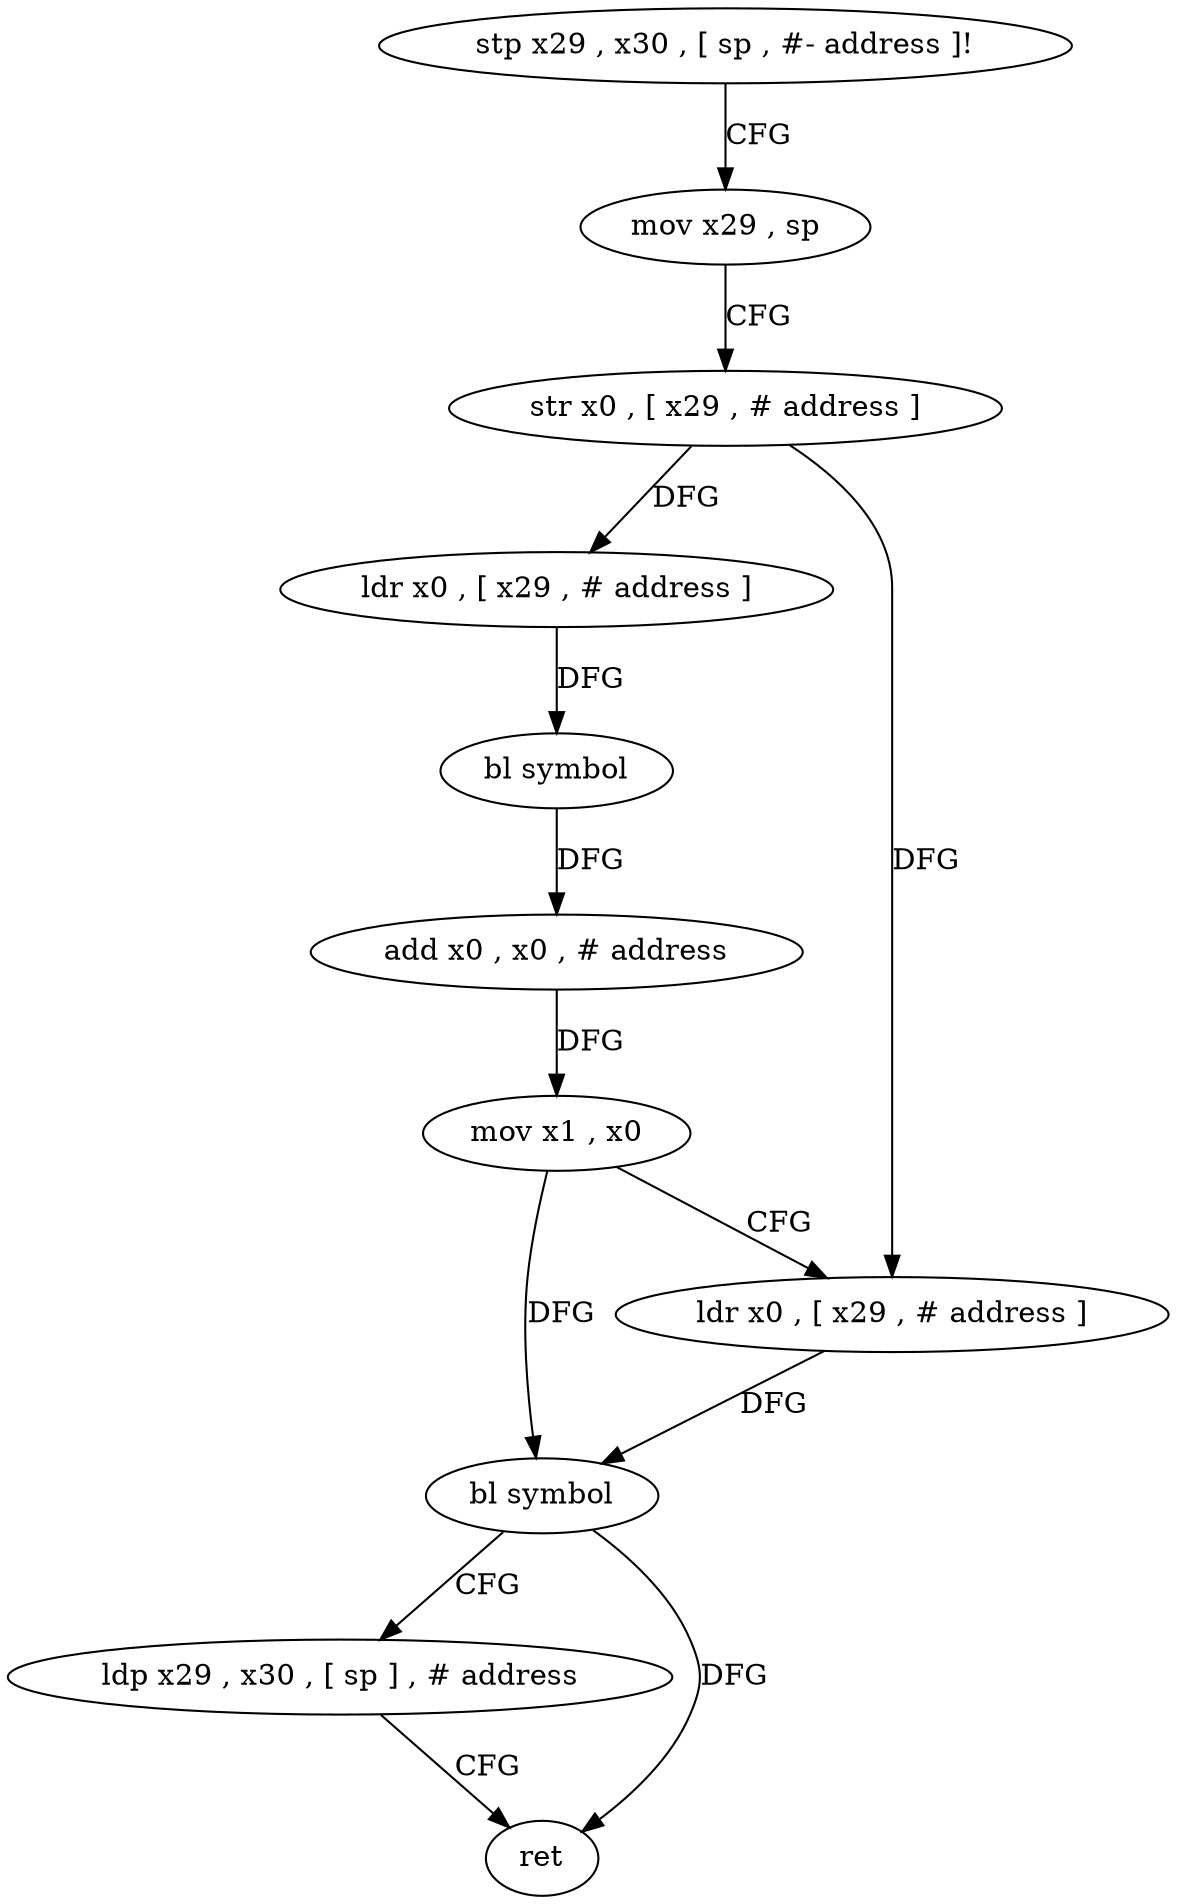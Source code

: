 digraph "func" {
"4490016" [label = "stp x29 , x30 , [ sp , #- address ]!" ]
"4490020" [label = "mov x29 , sp" ]
"4490024" [label = "str x0 , [ x29 , # address ]" ]
"4490028" [label = "ldr x0 , [ x29 , # address ]" ]
"4490032" [label = "bl symbol" ]
"4490036" [label = "add x0 , x0 , # address" ]
"4490040" [label = "mov x1 , x0" ]
"4490044" [label = "ldr x0 , [ x29 , # address ]" ]
"4490048" [label = "bl symbol" ]
"4490052" [label = "ldp x29 , x30 , [ sp ] , # address" ]
"4490056" [label = "ret" ]
"4490016" -> "4490020" [ label = "CFG" ]
"4490020" -> "4490024" [ label = "CFG" ]
"4490024" -> "4490028" [ label = "DFG" ]
"4490024" -> "4490044" [ label = "DFG" ]
"4490028" -> "4490032" [ label = "DFG" ]
"4490032" -> "4490036" [ label = "DFG" ]
"4490036" -> "4490040" [ label = "DFG" ]
"4490040" -> "4490044" [ label = "CFG" ]
"4490040" -> "4490048" [ label = "DFG" ]
"4490044" -> "4490048" [ label = "DFG" ]
"4490048" -> "4490052" [ label = "CFG" ]
"4490048" -> "4490056" [ label = "DFG" ]
"4490052" -> "4490056" [ label = "CFG" ]
}
